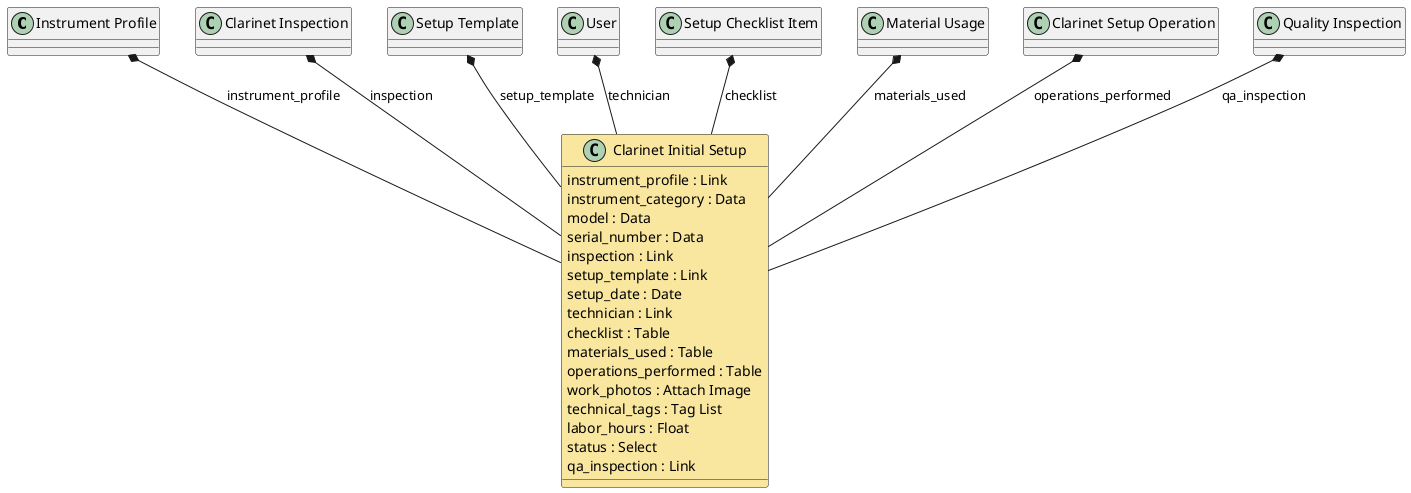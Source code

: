 @startuml
"Instrument Profile" *-- "Clarinet Initial Setup" : instrument_profile
"Clarinet Inspection" *-- "Clarinet Initial Setup" : inspection
"Setup Template" *-- "Clarinet Initial Setup" : setup_template
"User" *-- "Clarinet Initial Setup" : technician
"Setup Checklist Item" *-- "Clarinet Initial Setup" : checklist
"Material Usage" *-- "Clarinet Initial Setup" : materials_used
"Clarinet Setup Operation" *-- "Clarinet Initial Setup" : operations_performed
"Quality Inspection" *-- "Clarinet Initial Setup" : qa_inspection
class "Clarinet Initial Setup" #F9E79F {
  instrument_profile : Link
  instrument_category : Data
  model : Data
  serial_number : Data
  inspection : Link
  setup_template : Link
  setup_date : Date
  technician : Link
  checklist : Table
  materials_used : Table
  operations_performed : Table
  work_photos : Attach Image
  technical_tags : Tag List
  labor_hours : Float
  status : Select
  qa_inspection : Link
}
@enduml